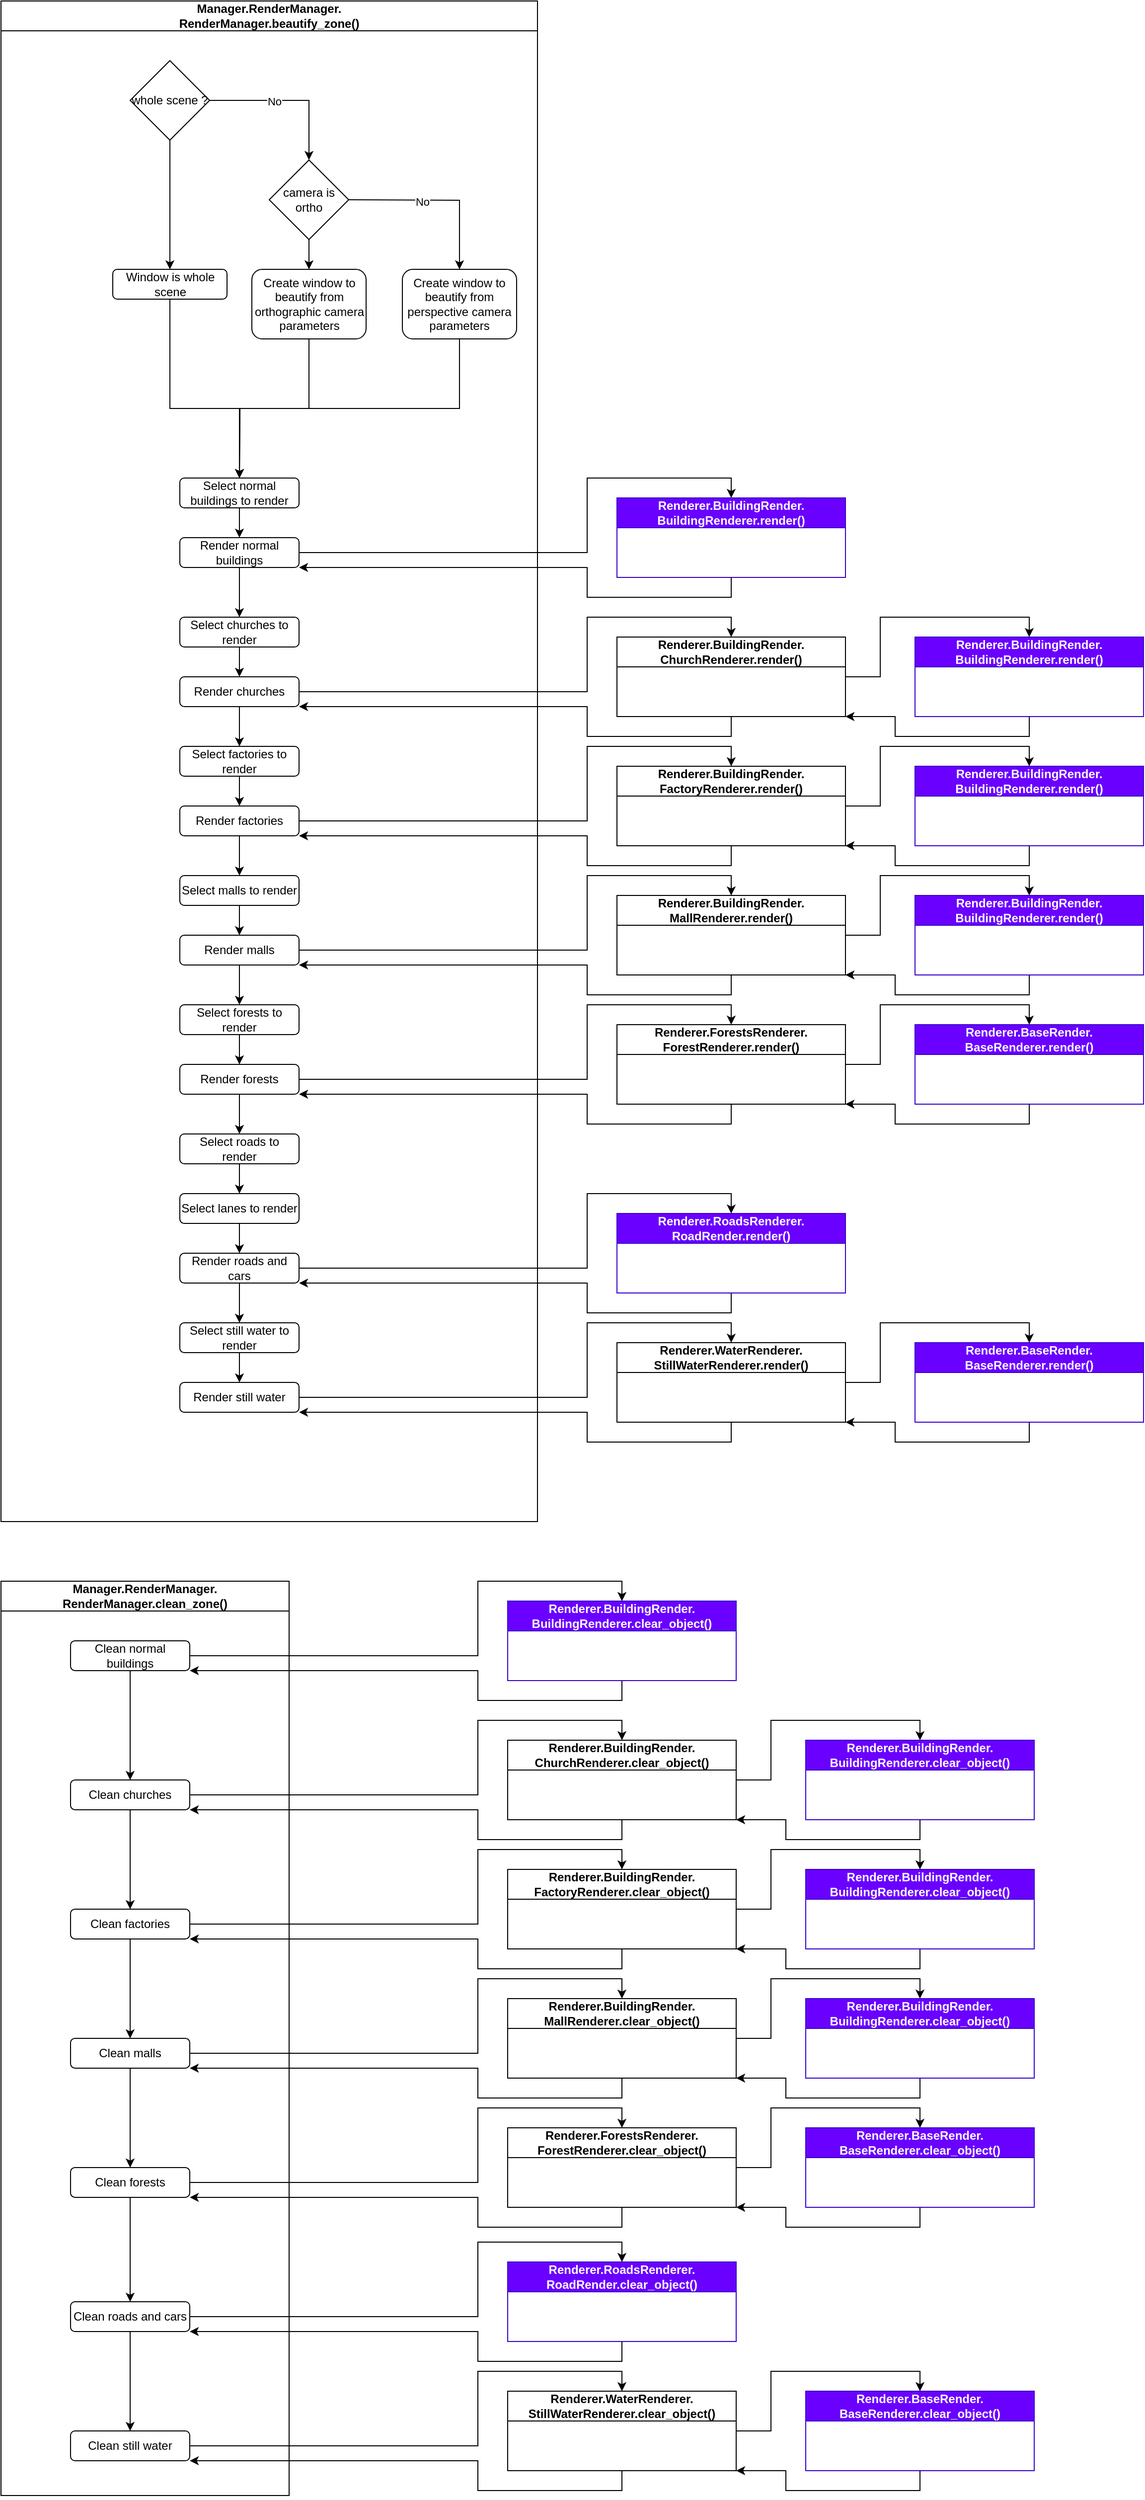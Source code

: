 <mxfile version="22.1.21" type="device">
  <diagram id="C5RBs43oDa-KdzZeNtuy" name="Page-1">
    <mxGraphModel dx="7170" dy="4410" grid="1" gridSize="10" guides="1" tooltips="1" connect="1" arrows="1" fold="1" page="1" pageScale="1" pageWidth="827" pageHeight="1169" math="0" shadow="0">
      <root>
        <mxCell id="WIyWlLk6GJQsqaUBKTNV-0" />
        <mxCell id="WIyWlLk6GJQsqaUBKTNV-1" parent="WIyWlLk6GJQsqaUBKTNV-0" />
        <mxCell id="nWd9DYiu0VlQMOzA8pWd-0" value="Manager.RenderManager.&lt;br&gt;RenderManager.beautify_zone()" style="swimlane;whiteSpace=wrap;html=1;startSize=30;" parent="WIyWlLk6GJQsqaUBKTNV-1" vertex="1">
          <mxGeometry x="10" y="70" width="540" height="1530" as="geometry">
            <mxRectangle x="80" y="890" width="250" height="30" as="alternateBounds" />
          </mxGeometry>
        </mxCell>
        <mxCell id="nWd9DYiu0VlQMOzA8pWd-16" style="edgeStyle=orthogonalEdgeStyle;rounded=0;orthogonalLoop=1;jettySize=auto;html=1;exitX=1;exitY=0.5;exitDx=0;exitDy=0;entryX=0.5;entryY=0;entryDx=0;entryDy=0;" parent="nWd9DYiu0VlQMOzA8pWd-0" source="nWd9DYiu0VlQMOzA8pWd-13" target="nWd9DYiu0VlQMOzA8pWd-15" edge="1">
          <mxGeometry relative="1" as="geometry" />
        </mxCell>
        <mxCell id="nWd9DYiu0VlQMOzA8pWd-17" value="No" style="edgeLabel;html=1;align=center;verticalAlign=middle;resizable=0;points=[];" parent="nWd9DYiu0VlQMOzA8pWd-16" vertex="1" connectable="0">
          <mxGeometry x="-0.19" y="-1" relative="1" as="geometry">
            <mxPoint as="offset" />
          </mxGeometry>
        </mxCell>
        <mxCell id="nWd9DYiu0VlQMOzA8pWd-32" style="edgeStyle=orthogonalEdgeStyle;rounded=0;orthogonalLoop=1;jettySize=auto;html=1;exitX=0.5;exitY=1;exitDx=0;exitDy=0;entryX=0.5;entryY=0;entryDx=0;entryDy=0;" parent="nWd9DYiu0VlQMOzA8pWd-0" source="nWd9DYiu0VlQMOzA8pWd-13" target="nWd9DYiu0VlQMOzA8pWd-31" edge="1">
          <mxGeometry relative="1" as="geometry" />
        </mxCell>
        <mxCell id="nWd9DYiu0VlQMOzA8pWd-13" value="whole scene ?" style="rhombus;whiteSpace=wrap;html=1;" parent="nWd9DYiu0VlQMOzA8pWd-0" vertex="1">
          <mxGeometry x="130" y="60" width="80" height="80" as="geometry" />
        </mxCell>
        <mxCell id="nWd9DYiu0VlQMOzA8pWd-30" style="edgeStyle=orthogonalEdgeStyle;rounded=0;orthogonalLoop=1;jettySize=auto;html=1;exitX=0.5;exitY=1;exitDx=0;exitDy=0;entryX=0.5;entryY=0;entryDx=0;entryDy=0;" parent="nWd9DYiu0VlQMOzA8pWd-0" source="nWd9DYiu0VlQMOzA8pWd-15" target="nWd9DYiu0VlQMOzA8pWd-29" edge="1">
          <mxGeometry relative="1" as="geometry" />
        </mxCell>
        <mxCell id="nWd9DYiu0VlQMOzA8pWd-15" value="camera is ortho" style="rhombus;whiteSpace=wrap;html=1;" parent="nWd9DYiu0VlQMOzA8pWd-0" vertex="1">
          <mxGeometry x="270" y="160" width="80" height="80" as="geometry" />
        </mxCell>
        <mxCell id="nWd9DYiu0VlQMOzA8pWd-18" style="edgeStyle=orthogonalEdgeStyle;rounded=0;orthogonalLoop=1;jettySize=auto;html=1;exitX=1;exitY=0.5;exitDx=0;exitDy=0;entryX=0.5;entryY=0;entryDx=0;entryDy=0;" parent="nWd9DYiu0VlQMOzA8pWd-0" target="nWd9DYiu0VlQMOzA8pWd-20" edge="1">
          <mxGeometry relative="1" as="geometry">
            <mxPoint x="350" y="200" as="sourcePoint" />
            <mxPoint x="450" y="260" as="targetPoint" />
          </mxGeometry>
        </mxCell>
        <mxCell id="nWd9DYiu0VlQMOzA8pWd-19" value="No" style="edgeLabel;html=1;align=center;verticalAlign=middle;resizable=0;points=[];" parent="nWd9DYiu0VlQMOzA8pWd-18" vertex="1" connectable="0">
          <mxGeometry x="-0.19" y="-1" relative="1" as="geometry">
            <mxPoint as="offset" />
          </mxGeometry>
        </mxCell>
        <mxCell id="nWd9DYiu0VlQMOzA8pWd-43" style="edgeStyle=orthogonalEdgeStyle;rounded=0;orthogonalLoop=1;jettySize=auto;html=1;exitX=0.5;exitY=1;exitDx=0;exitDy=0;" parent="nWd9DYiu0VlQMOzA8pWd-0" source="nWd9DYiu0VlQMOzA8pWd-20" edge="1">
          <mxGeometry relative="1" as="geometry">
            <mxPoint x="240" y="480" as="targetPoint" />
          </mxGeometry>
        </mxCell>
        <mxCell id="nWd9DYiu0VlQMOzA8pWd-20" value="&lt;div&gt;Create window to beautify from perspective camera parameters&lt;/div&gt;" style="whiteSpace=wrap;html=1;rounded=1;glass=0;strokeWidth=1;shadow=0;" parent="nWd9DYiu0VlQMOzA8pWd-0" vertex="1">
          <mxGeometry x="404" y="270" width="115" height="70" as="geometry" />
        </mxCell>
        <mxCell id="nWd9DYiu0VlQMOzA8pWd-42" style="edgeStyle=orthogonalEdgeStyle;rounded=0;orthogonalLoop=1;jettySize=auto;html=1;exitX=0.5;exitY=1;exitDx=0;exitDy=0;" parent="nWd9DYiu0VlQMOzA8pWd-0" source="nWd9DYiu0VlQMOzA8pWd-29" edge="1">
          <mxGeometry relative="1" as="geometry">
            <mxPoint x="240" y="480" as="targetPoint" />
          </mxGeometry>
        </mxCell>
        <mxCell id="nWd9DYiu0VlQMOzA8pWd-29" value="&lt;div&gt;Create window to beautify from orthographic camera parameters&lt;/div&gt;" style="whiteSpace=wrap;html=1;rounded=1;glass=0;strokeWidth=1;shadow=0;" parent="nWd9DYiu0VlQMOzA8pWd-0" vertex="1">
          <mxGeometry x="252.5" y="270" width="115" height="70" as="geometry" />
        </mxCell>
        <mxCell id="nWd9DYiu0VlQMOzA8pWd-31" value="&lt;div&gt;Window is whole scene&lt;/div&gt;" style="whiteSpace=wrap;html=1;rounded=1;glass=0;strokeWidth=1;shadow=0;" parent="nWd9DYiu0VlQMOzA8pWd-0" vertex="1">
          <mxGeometry x="112.5" y="270" width="115" height="30" as="geometry" />
        </mxCell>
        <mxCell id="nWd9DYiu0VlQMOzA8pWd-45" style="edgeStyle=orthogonalEdgeStyle;rounded=0;orthogonalLoop=1;jettySize=auto;html=1;exitX=0.5;exitY=1;exitDx=0;exitDy=0;entryX=0.5;entryY=0;entryDx=0;entryDy=0;" parent="nWd9DYiu0VlQMOzA8pWd-0" source="nWd9DYiu0VlQMOzA8pWd-38" target="nWd9DYiu0VlQMOzA8pWd-44" edge="1">
          <mxGeometry relative="1" as="geometry" />
        </mxCell>
        <mxCell id="nWd9DYiu0VlQMOzA8pWd-38" value="Select normal buildings to render" style="rounded=1;whiteSpace=wrap;html=1;fontSize=12;glass=0;strokeWidth=1;shadow=0;" parent="nWd9DYiu0VlQMOzA8pWd-0" vertex="1">
          <mxGeometry x="180" y="480" width="120" height="30" as="geometry" />
        </mxCell>
        <mxCell id="nWd9DYiu0VlQMOzA8pWd-39" style="edgeStyle=orthogonalEdgeStyle;rounded=0;orthogonalLoop=1;jettySize=auto;html=1;exitX=0.5;exitY=1;exitDx=0;exitDy=0;" parent="nWd9DYiu0VlQMOzA8pWd-0" source="nWd9DYiu0VlQMOzA8pWd-31" target="nWd9DYiu0VlQMOzA8pWd-38" edge="1">
          <mxGeometry relative="1" as="geometry">
            <Array as="points">
              <mxPoint x="170" y="410" />
              <mxPoint x="240" y="410" />
            </Array>
          </mxGeometry>
        </mxCell>
        <mxCell id="nWd9DYiu0VlQMOzA8pWd-54" style="edgeStyle=orthogonalEdgeStyle;rounded=0;orthogonalLoop=1;jettySize=auto;html=1;exitX=0.5;exitY=1;exitDx=0;exitDy=0;entryX=0.5;entryY=0;entryDx=0;entryDy=0;" parent="nWd9DYiu0VlQMOzA8pWd-0" source="nWd9DYiu0VlQMOzA8pWd-44" target="nWd9DYiu0VlQMOzA8pWd-49" edge="1">
          <mxGeometry relative="1" as="geometry" />
        </mxCell>
        <mxCell id="nWd9DYiu0VlQMOzA8pWd-44" value="Render normal buildings" style="rounded=1;whiteSpace=wrap;html=1;fontSize=12;glass=0;strokeWidth=1;shadow=0;" parent="nWd9DYiu0VlQMOzA8pWd-0" vertex="1">
          <mxGeometry x="180" y="540" width="120" height="30" as="geometry" />
        </mxCell>
        <mxCell id="nWd9DYiu0VlQMOzA8pWd-49" value="Select churches to render" style="rounded=1;whiteSpace=wrap;html=1;fontSize=12;glass=0;strokeWidth=1;shadow=0;" parent="nWd9DYiu0VlQMOzA8pWd-0" vertex="1">
          <mxGeometry x="180" y="620" width="120" height="30" as="geometry" />
        </mxCell>
        <mxCell id="XBrvubIOwSxENSqEJ7tH-21" style="edgeStyle=orthogonalEdgeStyle;rounded=0;orthogonalLoop=1;jettySize=auto;html=1;exitX=0.5;exitY=1;exitDx=0;exitDy=0;entryX=0.5;entryY=0;entryDx=0;entryDy=0;" parent="nWd9DYiu0VlQMOzA8pWd-0" source="nWd9DYiu0VlQMOzA8pWd-50" target="XBrvubIOwSxENSqEJ7tH-3" edge="1">
          <mxGeometry relative="1" as="geometry" />
        </mxCell>
        <mxCell id="nWd9DYiu0VlQMOzA8pWd-50" value="Render churches" style="rounded=1;whiteSpace=wrap;html=1;fontSize=12;glass=0;strokeWidth=1;shadow=0;" parent="nWd9DYiu0VlQMOzA8pWd-0" vertex="1">
          <mxGeometry x="180" y="680" width="120" height="30" as="geometry" />
        </mxCell>
        <mxCell id="nWd9DYiu0VlQMOzA8pWd-48" style="edgeStyle=orthogonalEdgeStyle;rounded=0;orthogonalLoop=1;jettySize=auto;html=1;exitX=0.5;exitY=1;exitDx=0;exitDy=0;entryX=0.5;entryY=0;entryDx=0;entryDy=0;" parent="nWd9DYiu0VlQMOzA8pWd-0" source="nWd9DYiu0VlQMOzA8pWd-49" target="nWd9DYiu0VlQMOzA8pWd-50" edge="1">
          <mxGeometry relative="1" as="geometry" />
        </mxCell>
        <mxCell id="nWd9DYiu0VlQMOzA8pWd-51" style="edgeStyle=orthogonalEdgeStyle;rounded=0;orthogonalLoop=1;jettySize=auto;html=1;exitX=0.5;exitY=1;exitDx=0;exitDy=0;entryX=1;entryY=1;entryDx=0;entryDy=0;" parent="nWd9DYiu0VlQMOzA8pWd-0" source="nWd9DYiu0VlQMOzA8pWd-52" target="nWd9DYiu0VlQMOzA8pWd-50" edge="1">
          <mxGeometry relative="1" as="geometry">
            <Array as="points">
              <mxPoint x="735" y="740" />
              <mxPoint x="590" y="740" />
              <mxPoint x="590" y="710" />
            </Array>
          </mxGeometry>
        </mxCell>
        <mxCell id="nWd9DYiu0VlQMOzA8pWd-52" value="Renderer.BuildingRender.&lt;br&gt;ChurchRenderer.render()" style="swimlane;whiteSpace=wrap;html=1;startSize=30;" parent="nWd9DYiu0VlQMOzA8pWd-0" vertex="1">
          <mxGeometry x="620" y="640" width="230" height="80" as="geometry" />
        </mxCell>
        <mxCell id="nWd9DYiu0VlQMOzA8pWd-53" style="edgeStyle=orthogonalEdgeStyle;rounded=0;orthogonalLoop=1;jettySize=auto;html=1;exitX=1;exitY=0.5;exitDx=0;exitDy=0;entryX=0.5;entryY=0;entryDx=0;entryDy=0;" parent="nWd9DYiu0VlQMOzA8pWd-0" source="nWd9DYiu0VlQMOzA8pWd-50" target="nWd9DYiu0VlQMOzA8pWd-52" edge="1">
          <mxGeometry relative="1" as="geometry">
            <Array as="points">
              <mxPoint x="590" y="695" />
              <mxPoint x="590" y="620" />
              <mxPoint x="735" y="620" />
            </Array>
          </mxGeometry>
        </mxCell>
        <mxCell id="XBrvubIOwSxENSqEJ7tH-3" value="Select factories to render" style="rounded=1;whiteSpace=wrap;html=1;fontSize=12;glass=0;strokeWidth=1;shadow=0;" parent="nWd9DYiu0VlQMOzA8pWd-0" vertex="1">
          <mxGeometry x="180" y="750" width="120" height="30" as="geometry" />
        </mxCell>
        <mxCell id="XBrvubIOwSxENSqEJ7tH-22" style="edgeStyle=orthogonalEdgeStyle;rounded=0;orthogonalLoop=1;jettySize=auto;html=1;exitX=0.5;exitY=1;exitDx=0;exitDy=0;entryX=0.5;entryY=0;entryDx=0;entryDy=0;" parent="nWd9DYiu0VlQMOzA8pWd-0" source="XBrvubIOwSxENSqEJ7tH-4" target="XBrvubIOwSxENSqEJ7tH-12" edge="1">
          <mxGeometry relative="1" as="geometry" />
        </mxCell>
        <mxCell id="XBrvubIOwSxENSqEJ7tH-4" value="Render factories" style="rounded=1;whiteSpace=wrap;html=1;fontSize=12;glass=0;strokeWidth=1;shadow=0;" parent="nWd9DYiu0VlQMOzA8pWd-0" vertex="1">
          <mxGeometry x="180" y="810" width="120" height="30" as="geometry" />
        </mxCell>
        <mxCell id="XBrvubIOwSxENSqEJ7tH-5" style="edgeStyle=orthogonalEdgeStyle;rounded=0;orthogonalLoop=1;jettySize=auto;html=1;exitX=0.5;exitY=1;exitDx=0;exitDy=0;entryX=0.5;entryY=0;entryDx=0;entryDy=0;" parent="nWd9DYiu0VlQMOzA8pWd-0" source="XBrvubIOwSxENSqEJ7tH-3" target="XBrvubIOwSxENSqEJ7tH-4" edge="1">
          <mxGeometry relative="1" as="geometry" />
        </mxCell>
        <mxCell id="XBrvubIOwSxENSqEJ7tH-6" style="edgeStyle=orthogonalEdgeStyle;rounded=0;orthogonalLoop=1;jettySize=auto;html=1;exitX=0.5;exitY=1;exitDx=0;exitDy=0;entryX=1;entryY=1;entryDx=0;entryDy=0;" parent="nWd9DYiu0VlQMOzA8pWd-0" source="XBrvubIOwSxENSqEJ7tH-7" target="XBrvubIOwSxENSqEJ7tH-4" edge="1">
          <mxGeometry relative="1" as="geometry">
            <Array as="points">
              <mxPoint x="735" y="870" />
              <mxPoint x="590" y="870" />
              <mxPoint x="590" y="840" />
            </Array>
          </mxGeometry>
        </mxCell>
        <mxCell id="XBrvubIOwSxENSqEJ7tH-7" value="Renderer.BuildingRender.&lt;br&gt;FactoryRenderer.render()" style="swimlane;whiteSpace=wrap;html=1;startSize=30;" parent="nWd9DYiu0VlQMOzA8pWd-0" vertex="1">
          <mxGeometry x="620" y="770" width="230" height="80" as="geometry" />
        </mxCell>
        <mxCell id="XBrvubIOwSxENSqEJ7tH-8" style="edgeStyle=orthogonalEdgeStyle;rounded=0;orthogonalLoop=1;jettySize=auto;html=1;exitX=1;exitY=0.5;exitDx=0;exitDy=0;entryX=0.5;entryY=0;entryDx=0;entryDy=0;" parent="nWd9DYiu0VlQMOzA8pWd-0" source="XBrvubIOwSxENSqEJ7tH-4" target="XBrvubIOwSxENSqEJ7tH-7" edge="1">
          <mxGeometry relative="1" as="geometry">
            <Array as="points">
              <mxPoint x="590" y="825" />
              <mxPoint x="590" y="750" />
              <mxPoint x="735" y="750" />
            </Array>
          </mxGeometry>
        </mxCell>
        <mxCell id="XBrvubIOwSxENSqEJ7tH-9" style="edgeStyle=orthogonalEdgeStyle;rounded=0;orthogonalLoop=1;jettySize=auto;html=1;exitX=0.5;exitY=1;exitDx=0;exitDy=0;entryX=1;entryY=1;entryDx=0;entryDy=0;" parent="nWd9DYiu0VlQMOzA8pWd-0" source="XBrvubIOwSxENSqEJ7tH-10" target="XBrvubIOwSxENSqEJ7tH-7" edge="1">
          <mxGeometry relative="1" as="geometry">
            <Array as="points">
              <mxPoint x="1035" y="870" />
              <mxPoint x="900" y="870" />
              <mxPoint x="900" y="850" />
            </Array>
          </mxGeometry>
        </mxCell>
        <mxCell id="XBrvubIOwSxENSqEJ7tH-10" value="Renderer.BuildingRender.&lt;br&gt;BuildingRenderer.render()" style="swimlane;whiteSpace=wrap;html=1;startSize=30;fillColor=#6a00ff;fontColor=#ffffff;strokeColor=#3700CC;" parent="nWd9DYiu0VlQMOzA8pWd-0" vertex="1">
          <mxGeometry x="920" y="770" width="230" height="80" as="geometry" />
        </mxCell>
        <mxCell id="XBrvubIOwSxENSqEJ7tH-11" style="edgeStyle=orthogonalEdgeStyle;rounded=0;orthogonalLoop=1;jettySize=auto;html=1;exitX=1;exitY=0.5;exitDx=0;exitDy=0;entryX=0.5;entryY=0;entryDx=0;entryDy=0;" parent="nWd9DYiu0VlQMOzA8pWd-0" source="XBrvubIOwSxENSqEJ7tH-7" target="XBrvubIOwSxENSqEJ7tH-10" edge="1">
          <mxGeometry relative="1" as="geometry" />
        </mxCell>
        <mxCell id="XBrvubIOwSxENSqEJ7tH-12" value="Select malls to render" style="rounded=1;whiteSpace=wrap;html=1;fontSize=12;glass=0;strokeWidth=1;shadow=0;" parent="nWd9DYiu0VlQMOzA8pWd-0" vertex="1">
          <mxGeometry x="180" y="880" width="120" height="30" as="geometry" />
        </mxCell>
        <mxCell id="XBrvubIOwSxENSqEJ7tH-33" style="edgeStyle=orthogonalEdgeStyle;rounded=0;orthogonalLoop=1;jettySize=auto;html=1;exitX=0.5;exitY=1;exitDx=0;exitDy=0;entryX=0.5;entryY=0;entryDx=0;entryDy=0;" parent="nWd9DYiu0VlQMOzA8pWd-0" source="XBrvubIOwSxENSqEJ7tH-13" target="XBrvubIOwSxENSqEJ7tH-23" edge="1">
          <mxGeometry relative="1" as="geometry" />
        </mxCell>
        <mxCell id="XBrvubIOwSxENSqEJ7tH-13" value="Render malls" style="rounded=1;whiteSpace=wrap;html=1;fontSize=12;glass=0;strokeWidth=1;shadow=0;" parent="nWd9DYiu0VlQMOzA8pWd-0" vertex="1">
          <mxGeometry x="180" y="940" width="120" height="30" as="geometry" />
        </mxCell>
        <mxCell id="XBrvubIOwSxENSqEJ7tH-14" style="edgeStyle=orthogonalEdgeStyle;rounded=0;orthogonalLoop=1;jettySize=auto;html=1;exitX=0.5;exitY=1;exitDx=0;exitDy=0;entryX=0.5;entryY=0;entryDx=0;entryDy=0;" parent="nWd9DYiu0VlQMOzA8pWd-0" source="XBrvubIOwSxENSqEJ7tH-12" target="XBrvubIOwSxENSqEJ7tH-13" edge="1">
          <mxGeometry relative="1" as="geometry" />
        </mxCell>
        <mxCell id="XBrvubIOwSxENSqEJ7tH-15" style="edgeStyle=orthogonalEdgeStyle;rounded=0;orthogonalLoop=1;jettySize=auto;html=1;exitX=0.5;exitY=1;exitDx=0;exitDy=0;entryX=1;entryY=1;entryDx=0;entryDy=0;" parent="nWd9DYiu0VlQMOzA8pWd-0" source="XBrvubIOwSxENSqEJ7tH-16" target="XBrvubIOwSxENSqEJ7tH-13" edge="1">
          <mxGeometry relative="1" as="geometry">
            <Array as="points">
              <mxPoint x="735" y="1000" />
              <mxPoint x="590" y="1000" />
              <mxPoint x="590" y="970" />
            </Array>
          </mxGeometry>
        </mxCell>
        <mxCell id="XBrvubIOwSxENSqEJ7tH-16" value="Renderer.BuildingRender.&lt;br&gt;MallRenderer.render()" style="swimlane;whiteSpace=wrap;html=1;startSize=30;" parent="nWd9DYiu0VlQMOzA8pWd-0" vertex="1">
          <mxGeometry x="620" y="900" width="230" height="80" as="geometry" />
        </mxCell>
        <mxCell id="XBrvubIOwSxENSqEJ7tH-17" style="edgeStyle=orthogonalEdgeStyle;rounded=0;orthogonalLoop=1;jettySize=auto;html=1;exitX=1;exitY=0.5;exitDx=0;exitDy=0;entryX=0.5;entryY=0;entryDx=0;entryDy=0;" parent="nWd9DYiu0VlQMOzA8pWd-0" source="XBrvubIOwSxENSqEJ7tH-13" target="XBrvubIOwSxENSqEJ7tH-16" edge="1">
          <mxGeometry relative="1" as="geometry">
            <Array as="points">
              <mxPoint x="590" y="955" />
              <mxPoint x="590" y="880" />
              <mxPoint x="735" y="880" />
            </Array>
          </mxGeometry>
        </mxCell>
        <mxCell id="XBrvubIOwSxENSqEJ7tH-18" style="edgeStyle=orthogonalEdgeStyle;rounded=0;orthogonalLoop=1;jettySize=auto;html=1;exitX=0.5;exitY=1;exitDx=0;exitDy=0;entryX=1;entryY=1;entryDx=0;entryDy=0;" parent="nWd9DYiu0VlQMOzA8pWd-0" source="XBrvubIOwSxENSqEJ7tH-19" target="XBrvubIOwSxENSqEJ7tH-16" edge="1">
          <mxGeometry relative="1" as="geometry">
            <Array as="points">
              <mxPoint x="1035" y="1000" />
              <mxPoint x="900" y="1000" />
              <mxPoint x="900" y="980" />
            </Array>
          </mxGeometry>
        </mxCell>
        <mxCell id="XBrvubIOwSxENSqEJ7tH-19" value="Renderer.BuildingRender.&lt;br&gt;BuildingRenderer.render()" style="swimlane;whiteSpace=wrap;html=1;startSize=30;fillColor=#6a00ff;fontColor=#ffffff;strokeColor=#3700CC;" parent="nWd9DYiu0VlQMOzA8pWd-0" vertex="1">
          <mxGeometry x="920" y="900" width="230" height="80" as="geometry" />
        </mxCell>
        <mxCell id="XBrvubIOwSxENSqEJ7tH-20" style="edgeStyle=orthogonalEdgeStyle;rounded=0;orthogonalLoop=1;jettySize=auto;html=1;exitX=1;exitY=0.5;exitDx=0;exitDy=0;entryX=0.5;entryY=0;entryDx=0;entryDy=0;" parent="nWd9DYiu0VlQMOzA8pWd-0" source="XBrvubIOwSxENSqEJ7tH-16" target="XBrvubIOwSxENSqEJ7tH-19" edge="1">
          <mxGeometry relative="1" as="geometry" />
        </mxCell>
        <mxCell id="XBrvubIOwSxENSqEJ7tH-23" value="Select forests to render" style="rounded=1;whiteSpace=wrap;html=1;fontSize=12;glass=0;strokeWidth=1;shadow=0;" parent="nWd9DYiu0VlQMOzA8pWd-0" vertex="1">
          <mxGeometry x="180" y="1010" width="120" height="30" as="geometry" />
        </mxCell>
        <mxCell id="XBrvubIOwSxENSqEJ7tH-44" style="edgeStyle=orthogonalEdgeStyle;rounded=0;orthogonalLoop=1;jettySize=auto;html=1;exitX=0.5;exitY=1;exitDx=0;exitDy=0;entryX=0.5;entryY=0;entryDx=0;entryDy=0;" parent="nWd9DYiu0VlQMOzA8pWd-0" source="XBrvubIOwSxENSqEJ7tH-24" target="XBrvubIOwSxENSqEJ7tH-43" edge="1">
          <mxGeometry relative="1" as="geometry" />
        </mxCell>
        <mxCell id="XBrvubIOwSxENSqEJ7tH-24" value="Render forests" style="rounded=1;whiteSpace=wrap;html=1;fontSize=12;glass=0;strokeWidth=1;shadow=0;" parent="nWd9DYiu0VlQMOzA8pWd-0" vertex="1">
          <mxGeometry x="180" y="1070" width="120" height="30" as="geometry" />
        </mxCell>
        <mxCell id="XBrvubIOwSxENSqEJ7tH-25" style="edgeStyle=orthogonalEdgeStyle;rounded=0;orthogonalLoop=1;jettySize=auto;html=1;exitX=0.5;exitY=1;exitDx=0;exitDy=0;entryX=0.5;entryY=0;entryDx=0;entryDy=0;" parent="nWd9DYiu0VlQMOzA8pWd-0" source="XBrvubIOwSxENSqEJ7tH-23" target="XBrvubIOwSxENSqEJ7tH-24" edge="1">
          <mxGeometry relative="1" as="geometry" />
        </mxCell>
        <mxCell id="XBrvubIOwSxENSqEJ7tH-26" style="edgeStyle=orthogonalEdgeStyle;rounded=0;orthogonalLoop=1;jettySize=auto;html=1;exitX=0.5;exitY=1;exitDx=0;exitDy=0;entryX=1;entryY=1;entryDx=0;entryDy=0;" parent="nWd9DYiu0VlQMOzA8pWd-0" source="XBrvubIOwSxENSqEJ7tH-27" target="XBrvubIOwSxENSqEJ7tH-24" edge="1">
          <mxGeometry relative="1" as="geometry">
            <Array as="points">
              <mxPoint x="735" y="1130" />
              <mxPoint x="590" y="1130" />
              <mxPoint x="590" y="1100" />
            </Array>
          </mxGeometry>
        </mxCell>
        <mxCell id="XBrvubIOwSxENSqEJ7tH-27" value="Renderer.ForestsRenderer.&lt;br&gt;ForestRenderer.render()" style="swimlane;whiteSpace=wrap;html=1;startSize=30;" parent="nWd9DYiu0VlQMOzA8pWd-0" vertex="1">
          <mxGeometry x="620" y="1030" width="230" height="80" as="geometry" />
        </mxCell>
        <mxCell id="XBrvubIOwSxENSqEJ7tH-28" style="edgeStyle=orthogonalEdgeStyle;rounded=0;orthogonalLoop=1;jettySize=auto;html=1;exitX=1;exitY=0.5;exitDx=0;exitDy=0;entryX=0.5;entryY=0;entryDx=0;entryDy=0;" parent="nWd9DYiu0VlQMOzA8pWd-0" source="XBrvubIOwSxENSqEJ7tH-24" target="XBrvubIOwSxENSqEJ7tH-27" edge="1">
          <mxGeometry relative="1" as="geometry">
            <Array as="points">
              <mxPoint x="590" y="1085" />
              <mxPoint x="590" y="1010" />
              <mxPoint x="735" y="1010" />
            </Array>
          </mxGeometry>
        </mxCell>
        <mxCell id="XBrvubIOwSxENSqEJ7tH-29" style="edgeStyle=orthogonalEdgeStyle;rounded=0;orthogonalLoop=1;jettySize=auto;html=1;exitX=0.5;exitY=1;exitDx=0;exitDy=0;entryX=1;entryY=1;entryDx=0;entryDy=0;" parent="nWd9DYiu0VlQMOzA8pWd-0" source="XBrvubIOwSxENSqEJ7tH-30" target="XBrvubIOwSxENSqEJ7tH-27" edge="1">
          <mxGeometry relative="1" as="geometry">
            <Array as="points">
              <mxPoint x="1035" y="1130" />
              <mxPoint x="900" y="1130" />
              <mxPoint x="900" y="1110" />
            </Array>
          </mxGeometry>
        </mxCell>
        <mxCell id="XBrvubIOwSxENSqEJ7tH-30" value="Renderer.BaseRender.&lt;br&gt;BaseRenderer.render()" style="swimlane;whiteSpace=wrap;html=1;startSize=30;fillColor=#6a00ff;fontColor=#ffffff;strokeColor=#3700CC;" parent="nWd9DYiu0VlQMOzA8pWd-0" vertex="1">
          <mxGeometry x="920" y="1030" width="230" height="80" as="geometry" />
        </mxCell>
        <mxCell id="XBrvubIOwSxENSqEJ7tH-31" style="edgeStyle=orthogonalEdgeStyle;rounded=0;orthogonalLoop=1;jettySize=auto;html=1;exitX=1;exitY=0.5;exitDx=0;exitDy=0;entryX=0.5;entryY=0;entryDx=0;entryDy=0;" parent="nWd9DYiu0VlQMOzA8pWd-0" source="XBrvubIOwSxENSqEJ7tH-27" target="XBrvubIOwSxENSqEJ7tH-30" edge="1">
          <mxGeometry relative="1" as="geometry" />
        </mxCell>
        <mxCell id="XBrvubIOwSxENSqEJ7tH-34" value="Select lanes to render" style="rounded=1;whiteSpace=wrap;html=1;fontSize=12;glass=0;strokeWidth=1;shadow=0;" parent="nWd9DYiu0VlQMOzA8pWd-0" vertex="1">
          <mxGeometry x="180" y="1200.04" width="120" height="30" as="geometry" />
        </mxCell>
        <mxCell id="XBrvubIOwSxENSqEJ7tH-56" style="edgeStyle=orthogonalEdgeStyle;rounded=0;orthogonalLoop=1;jettySize=auto;html=1;exitX=0.5;exitY=1;exitDx=0;exitDy=0;" parent="nWd9DYiu0VlQMOzA8pWd-0" source="XBrvubIOwSxENSqEJ7tH-35" edge="1">
          <mxGeometry relative="1" as="geometry">
            <mxPoint x="240" y="1330" as="targetPoint" />
          </mxGeometry>
        </mxCell>
        <mxCell id="XBrvubIOwSxENSqEJ7tH-35" value="Render roads and cars" style="rounded=1;whiteSpace=wrap;html=1;fontSize=12;glass=0;strokeWidth=1;shadow=0;" parent="nWd9DYiu0VlQMOzA8pWd-0" vertex="1">
          <mxGeometry x="180" y="1260.04" width="120" height="30" as="geometry" />
        </mxCell>
        <mxCell id="XBrvubIOwSxENSqEJ7tH-36" style="edgeStyle=orthogonalEdgeStyle;rounded=0;orthogonalLoop=1;jettySize=auto;html=1;exitX=0.5;exitY=1;exitDx=0;exitDy=0;entryX=0.5;entryY=0;entryDx=0;entryDy=0;" parent="nWd9DYiu0VlQMOzA8pWd-0" source="XBrvubIOwSxENSqEJ7tH-34" target="XBrvubIOwSxENSqEJ7tH-35" edge="1">
          <mxGeometry relative="1" as="geometry" />
        </mxCell>
        <mxCell id="XBrvubIOwSxENSqEJ7tH-37" style="edgeStyle=orthogonalEdgeStyle;rounded=0;orthogonalLoop=1;jettySize=auto;html=1;exitX=0.5;exitY=1;exitDx=0;exitDy=0;entryX=1;entryY=1;entryDx=0;entryDy=0;" parent="nWd9DYiu0VlQMOzA8pWd-0" source="XBrvubIOwSxENSqEJ7tH-38" target="XBrvubIOwSxENSqEJ7tH-35" edge="1">
          <mxGeometry relative="1" as="geometry">
            <Array as="points">
              <mxPoint x="735" y="1320.04" />
              <mxPoint x="590" y="1320.04" />
              <mxPoint x="590" y="1290.04" />
            </Array>
          </mxGeometry>
        </mxCell>
        <mxCell id="XBrvubIOwSxENSqEJ7tH-38" value="Renderer.RoadsRenderer.&lt;br&gt;RoadRender.render()" style="swimlane;whiteSpace=wrap;html=1;startSize=30;fillColor=#6a00ff;fontColor=#ffffff;strokeColor=#3700CC;" parent="nWd9DYiu0VlQMOzA8pWd-0" vertex="1">
          <mxGeometry x="620" y="1220.04" width="230" height="80" as="geometry" />
        </mxCell>
        <mxCell id="XBrvubIOwSxENSqEJ7tH-39" style="edgeStyle=orthogonalEdgeStyle;rounded=0;orthogonalLoop=1;jettySize=auto;html=1;exitX=1;exitY=0.5;exitDx=0;exitDy=0;entryX=0.5;entryY=0;entryDx=0;entryDy=0;" parent="nWd9DYiu0VlQMOzA8pWd-0" source="XBrvubIOwSxENSqEJ7tH-35" target="XBrvubIOwSxENSqEJ7tH-38" edge="1">
          <mxGeometry relative="1" as="geometry">
            <Array as="points">
              <mxPoint x="590" y="1275.04" />
              <mxPoint x="590" y="1200.04" />
              <mxPoint x="735" y="1200.04" />
            </Array>
          </mxGeometry>
        </mxCell>
        <mxCell id="XBrvubIOwSxENSqEJ7tH-45" style="edgeStyle=orthogonalEdgeStyle;rounded=0;orthogonalLoop=1;jettySize=auto;html=1;exitX=0.5;exitY=1;exitDx=0;exitDy=0;entryX=0.5;entryY=0;entryDx=0;entryDy=0;" parent="nWd9DYiu0VlQMOzA8pWd-0" source="XBrvubIOwSxENSqEJ7tH-43" target="XBrvubIOwSxENSqEJ7tH-34" edge="1">
          <mxGeometry relative="1" as="geometry" />
        </mxCell>
        <mxCell id="XBrvubIOwSxENSqEJ7tH-43" value="Select roads to render" style="rounded=1;whiteSpace=wrap;html=1;fontSize=12;glass=0;strokeWidth=1;shadow=0;" parent="nWd9DYiu0VlQMOzA8pWd-0" vertex="1">
          <mxGeometry x="180" y="1140" width="120" height="30" as="geometry" />
        </mxCell>
        <mxCell id="XBrvubIOwSxENSqEJ7tH-47" value="Select still water to render" style="rounded=1;whiteSpace=wrap;html=1;fontSize=12;glass=0;strokeWidth=1;shadow=0;" parent="nWd9DYiu0VlQMOzA8pWd-0" vertex="1">
          <mxGeometry x="180" y="1330.04" width="120" height="30" as="geometry" />
        </mxCell>
        <mxCell id="XBrvubIOwSxENSqEJ7tH-48" value="Render still water" style="rounded=1;whiteSpace=wrap;html=1;fontSize=12;glass=0;strokeWidth=1;shadow=0;" parent="nWd9DYiu0VlQMOzA8pWd-0" vertex="1">
          <mxGeometry x="180" y="1390.04" width="120" height="30" as="geometry" />
        </mxCell>
        <mxCell id="XBrvubIOwSxENSqEJ7tH-49" style="edgeStyle=orthogonalEdgeStyle;rounded=0;orthogonalLoop=1;jettySize=auto;html=1;exitX=0.5;exitY=1;exitDx=0;exitDy=0;entryX=0.5;entryY=0;entryDx=0;entryDy=0;" parent="nWd9DYiu0VlQMOzA8pWd-0" source="XBrvubIOwSxENSqEJ7tH-47" target="XBrvubIOwSxENSqEJ7tH-48" edge="1">
          <mxGeometry relative="1" as="geometry" />
        </mxCell>
        <mxCell id="XBrvubIOwSxENSqEJ7tH-50" style="edgeStyle=orthogonalEdgeStyle;rounded=0;orthogonalLoop=1;jettySize=auto;html=1;exitX=0.5;exitY=1;exitDx=0;exitDy=0;entryX=1;entryY=1;entryDx=0;entryDy=0;" parent="nWd9DYiu0VlQMOzA8pWd-0" source="XBrvubIOwSxENSqEJ7tH-51" target="XBrvubIOwSxENSqEJ7tH-48" edge="1">
          <mxGeometry relative="1" as="geometry">
            <Array as="points">
              <mxPoint x="735" y="1450.04" />
              <mxPoint x="590" y="1450.04" />
              <mxPoint x="590" y="1420.04" />
            </Array>
          </mxGeometry>
        </mxCell>
        <mxCell id="XBrvubIOwSxENSqEJ7tH-51" value="Renderer.WaterRenderer.&lt;br&gt;StillWaterRenderer.render()" style="swimlane;whiteSpace=wrap;html=1;startSize=30;" parent="nWd9DYiu0VlQMOzA8pWd-0" vertex="1">
          <mxGeometry x="620" y="1350.04" width="230" height="80" as="geometry" />
        </mxCell>
        <mxCell id="XBrvubIOwSxENSqEJ7tH-52" style="edgeStyle=orthogonalEdgeStyle;rounded=0;orthogonalLoop=1;jettySize=auto;html=1;exitX=1;exitY=0.5;exitDx=0;exitDy=0;entryX=0.5;entryY=0;entryDx=0;entryDy=0;" parent="nWd9DYiu0VlQMOzA8pWd-0" source="XBrvubIOwSxENSqEJ7tH-48" target="XBrvubIOwSxENSqEJ7tH-51" edge="1">
          <mxGeometry relative="1" as="geometry">
            <Array as="points">
              <mxPoint x="590" y="1405.04" />
              <mxPoint x="590" y="1330.04" />
              <mxPoint x="735" y="1330.04" />
            </Array>
          </mxGeometry>
        </mxCell>
        <mxCell id="XBrvubIOwSxENSqEJ7tH-53" style="edgeStyle=orthogonalEdgeStyle;rounded=0;orthogonalLoop=1;jettySize=auto;html=1;exitX=0.5;exitY=1;exitDx=0;exitDy=0;entryX=1;entryY=1;entryDx=0;entryDy=0;" parent="nWd9DYiu0VlQMOzA8pWd-0" source="XBrvubIOwSxENSqEJ7tH-54" target="XBrvubIOwSxENSqEJ7tH-51" edge="1">
          <mxGeometry relative="1" as="geometry">
            <Array as="points">
              <mxPoint x="1035" y="1450.04" />
              <mxPoint x="900" y="1450.04" />
              <mxPoint x="900" y="1430.04" />
            </Array>
          </mxGeometry>
        </mxCell>
        <mxCell id="XBrvubIOwSxENSqEJ7tH-54" value="Renderer.BaseRender.&lt;br&gt;BaseRenderer.render()" style="swimlane;whiteSpace=wrap;html=1;startSize=30;fillColor=#6a00ff;fontColor=#ffffff;strokeColor=#3700CC;" parent="nWd9DYiu0VlQMOzA8pWd-0" vertex="1">
          <mxGeometry x="920" y="1350.04" width="230" height="80" as="geometry" />
        </mxCell>
        <mxCell id="XBrvubIOwSxENSqEJ7tH-55" style="edgeStyle=orthogonalEdgeStyle;rounded=0;orthogonalLoop=1;jettySize=auto;html=1;exitX=1;exitY=0.5;exitDx=0;exitDy=0;entryX=0.5;entryY=0;entryDx=0;entryDy=0;" parent="nWd9DYiu0VlQMOzA8pWd-0" source="XBrvubIOwSxENSqEJ7tH-51" target="XBrvubIOwSxENSqEJ7tH-54" edge="1">
          <mxGeometry relative="1" as="geometry" />
        </mxCell>
        <mxCell id="nWd9DYiu0VlQMOzA8pWd-47" style="edgeStyle=orthogonalEdgeStyle;rounded=0;orthogonalLoop=1;jettySize=auto;html=1;exitX=0.5;exitY=1;exitDx=0;exitDy=0;entryX=1;entryY=1;entryDx=0;entryDy=0;" parent="WIyWlLk6GJQsqaUBKTNV-1" source="nWd9DYiu0VlQMOzA8pWd-36" target="nWd9DYiu0VlQMOzA8pWd-44" edge="1">
          <mxGeometry relative="1" as="geometry">
            <Array as="points">
              <mxPoint x="745" y="670" />
              <mxPoint x="600" y="670" />
              <mxPoint x="600" y="640" />
            </Array>
          </mxGeometry>
        </mxCell>
        <mxCell id="nWd9DYiu0VlQMOzA8pWd-36" value="Renderer.BuildingRender.&lt;br&gt;BuildingRenderer.render()" style="swimlane;whiteSpace=wrap;html=1;startSize=30;fillColor=#6a00ff;fontColor=#ffffff;strokeColor=#3700CC;" parent="WIyWlLk6GJQsqaUBKTNV-1" vertex="1">
          <mxGeometry x="630" y="570" width="230" height="80" as="geometry" />
        </mxCell>
        <mxCell id="nWd9DYiu0VlQMOzA8pWd-46" style="edgeStyle=orthogonalEdgeStyle;rounded=0;orthogonalLoop=1;jettySize=auto;html=1;exitX=1;exitY=0.5;exitDx=0;exitDy=0;entryX=0.5;entryY=0;entryDx=0;entryDy=0;" parent="WIyWlLk6GJQsqaUBKTNV-1" source="nWd9DYiu0VlQMOzA8pWd-44" target="nWd9DYiu0VlQMOzA8pWd-36" edge="1">
          <mxGeometry relative="1" as="geometry">
            <Array as="points">
              <mxPoint x="600" y="625" />
              <mxPoint x="600" y="550" />
              <mxPoint x="745" y="550" />
            </Array>
          </mxGeometry>
        </mxCell>
        <mxCell id="XBrvubIOwSxENSqEJ7tH-2" style="edgeStyle=orthogonalEdgeStyle;rounded=0;orthogonalLoop=1;jettySize=auto;html=1;exitX=0.5;exitY=1;exitDx=0;exitDy=0;entryX=1;entryY=1;entryDx=0;entryDy=0;" parent="WIyWlLk6GJQsqaUBKTNV-1" source="XBrvubIOwSxENSqEJ7tH-0" target="nWd9DYiu0VlQMOzA8pWd-52" edge="1">
          <mxGeometry relative="1" as="geometry">
            <Array as="points">
              <mxPoint x="1045" y="810" />
              <mxPoint x="910" y="810" />
              <mxPoint x="910" y="790" />
            </Array>
          </mxGeometry>
        </mxCell>
        <mxCell id="XBrvubIOwSxENSqEJ7tH-0" value="Renderer.BuildingRender.&lt;br&gt;BuildingRenderer.render()" style="swimlane;whiteSpace=wrap;html=1;startSize=30;fillColor=#6a00ff;fontColor=#ffffff;strokeColor=#3700CC;" parent="WIyWlLk6GJQsqaUBKTNV-1" vertex="1">
          <mxGeometry x="930" y="710" width="230" height="80" as="geometry" />
        </mxCell>
        <mxCell id="XBrvubIOwSxENSqEJ7tH-1" style="edgeStyle=orthogonalEdgeStyle;rounded=0;orthogonalLoop=1;jettySize=auto;html=1;exitX=1;exitY=0.5;exitDx=0;exitDy=0;entryX=0.5;entryY=0;entryDx=0;entryDy=0;" parent="WIyWlLk6GJQsqaUBKTNV-1" source="nWd9DYiu0VlQMOzA8pWd-52" target="XBrvubIOwSxENSqEJ7tH-0" edge="1">
          <mxGeometry relative="1" as="geometry" />
        </mxCell>
        <mxCell id="XBrvubIOwSxENSqEJ7tH-57" value="Manager.RenderManager.&lt;br&gt;RenderManager.clean_zone()" style="swimlane;whiteSpace=wrap;html=1;startSize=30;" parent="WIyWlLk6GJQsqaUBKTNV-1" vertex="1">
          <mxGeometry x="10" y="1660" width="290" height="920" as="geometry">
            <mxRectangle x="80" y="890" width="250" height="30" as="alternateBounds" />
          </mxGeometry>
        </mxCell>
        <mxCell id="XBrvubIOwSxENSqEJ7tH-137" style="edgeStyle=orthogonalEdgeStyle;rounded=0;orthogonalLoop=1;jettySize=auto;html=1;exitX=0.5;exitY=1;exitDx=0;exitDy=0;entryX=0.5;entryY=0;entryDx=0;entryDy=0;" parent="XBrvubIOwSxENSqEJ7tH-57" source="XBrvubIOwSxENSqEJ7tH-75" target="XBrvubIOwSxENSqEJ7tH-78" edge="1">
          <mxGeometry relative="1" as="geometry" />
        </mxCell>
        <mxCell id="XBrvubIOwSxENSqEJ7tH-75" value="Clean normal buildings" style="rounded=1;whiteSpace=wrap;html=1;fontSize=12;glass=0;strokeWidth=1;shadow=0;" parent="XBrvubIOwSxENSqEJ7tH-57" vertex="1">
          <mxGeometry x="70" y="59.96" width="120" height="30" as="geometry" />
        </mxCell>
        <mxCell id="XBrvubIOwSxENSqEJ7tH-138" style="edgeStyle=orthogonalEdgeStyle;rounded=0;orthogonalLoop=1;jettySize=auto;html=1;exitX=0.5;exitY=1;exitDx=0;exitDy=0;" parent="XBrvubIOwSxENSqEJ7tH-57" source="XBrvubIOwSxENSqEJ7tH-78" target="XBrvubIOwSxENSqEJ7tH-85" edge="1">
          <mxGeometry relative="1" as="geometry" />
        </mxCell>
        <mxCell id="XBrvubIOwSxENSqEJ7tH-78" value="Clean churches" style="rounded=1;whiteSpace=wrap;html=1;fontSize=12;glass=0;strokeWidth=1;shadow=0;" parent="XBrvubIOwSxENSqEJ7tH-57" vertex="1">
          <mxGeometry x="70" y="199.96" width="120" height="30" as="geometry" />
        </mxCell>
        <mxCell id="XBrvubIOwSxENSqEJ7tH-80" style="edgeStyle=orthogonalEdgeStyle;rounded=0;orthogonalLoop=1;jettySize=auto;html=1;exitX=0.5;exitY=1;exitDx=0;exitDy=0;entryX=1;entryY=1;entryDx=0;entryDy=0;" parent="XBrvubIOwSxENSqEJ7tH-57" source="XBrvubIOwSxENSqEJ7tH-81" target="XBrvubIOwSxENSqEJ7tH-78" edge="1">
          <mxGeometry relative="1" as="geometry">
            <Array as="points">
              <mxPoint x="625" y="259.96" />
              <mxPoint x="480" y="259.96" />
              <mxPoint x="480" y="229.96" />
            </Array>
          </mxGeometry>
        </mxCell>
        <mxCell id="XBrvubIOwSxENSqEJ7tH-81" value="Renderer.BuildingRender.&lt;br&gt;ChurchRenderer.clear_object()" style="swimlane;whiteSpace=wrap;html=1;startSize=30;" parent="XBrvubIOwSxENSqEJ7tH-57" vertex="1">
          <mxGeometry x="510" y="159.96" width="230" height="80" as="geometry" />
        </mxCell>
        <mxCell id="XBrvubIOwSxENSqEJ7tH-82" style="edgeStyle=orthogonalEdgeStyle;rounded=0;orthogonalLoop=1;jettySize=auto;html=1;exitX=1;exitY=0.5;exitDx=0;exitDy=0;entryX=0.5;entryY=0;entryDx=0;entryDy=0;" parent="XBrvubIOwSxENSqEJ7tH-57" source="XBrvubIOwSxENSqEJ7tH-78" target="XBrvubIOwSxENSqEJ7tH-81" edge="1">
          <mxGeometry relative="1" as="geometry">
            <Array as="points">
              <mxPoint x="480" y="214.96" />
              <mxPoint x="480" y="139.96" />
              <mxPoint x="625" y="139.96" />
            </Array>
          </mxGeometry>
        </mxCell>
        <mxCell id="XBrvubIOwSxENSqEJ7tH-139" style="edgeStyle=orthogonalEdgeStyle;rounded=0;orthogonalLoop=1;jettySize=auto;html=1;exitX=0.5;exitY=1;exitDx=0;exitDy=0;entryX=0.5;entryY=0;entryDx=0;entryDy=0;" parent="XBrvubIOwSxENSqEJ7tH-57" source="XBrvubIOwSxENSqEJ7tH-85" target="XBrvubIOwSxENSqEJ7tH-95" edge="1">
          <mxGeometry relative="1" as="geometry" />
        </mxCell>
        <mxCell id="XBrvubIOwSxENSqEJ7tH-85" value="Clean factories" style="rounded=1;whiteSpace=wrap;html=1;fontSize=12;glass=0;strokeWidth=1;shadow=0;" parent="XBrvubIOwSxENSqEJ7tH-57" vertex="1">
          <mxGeometry x="70" y="329.96" width="120" height="30" as="geometry" />
        </mxCell>
        <mxCell id="XBrvubIOwSxENSqEJ7tH-87" style="edgeStyle=orthogonalEdgeStyle;rounded=0;orthogonalLoop=1;jettySize=auto;html=1;exitX=0.5;exitY=1;exitDx=0;exitDy=0;entryX=1;entryY=1;entryDx=0;entryDy=0;" parent="XBrvubIOwSxENSqEJ7tH-57" source="XBrvubIOwSxENSqEJ7tH-88" target="XBrvubIOwSxENSqEJ7tH-85" edge="1">
          <mxGeometry relative="1" as="geometry">
            <Array as="points">
              <mxPoint x="625" y="389.96" />
              <mxPoint x="480" y="389.96" />
              <mxPoint x="480" y="359.96" />
            </Array>
          </mxGeometry>
        </mxCell>
        <mxCell id="XBrvubIOwSxENSqEJ7tH-88" value="Renderer.BuildingRender.&lt;br&gt;FactoryRenderer.clear_object()" style="swimlane;whiteSpace=wrap;html=1;startSize=30;" parent="XBrvubIOwSxENSqEJ7tH-57" vertex="1">
          <mxGeometry x="510" y="289.96" width="230" height="80" as="geometry" />
        </mxCell>
        <mxCell id="XBrvubIOwSxENSqEJ7tH-89" style="edgeStyle=orthogonalEdgeStyle;rounded=0;orthogonalLoop=1;jettySize=auto;html=1;exitX=1;exitY=0.5;exitDx=0;exitDy=0;entryX=0.5;entryY=0;entryDx=0;entryDy=0;" parent="XBrvubIOwSxENSqEJ7tH-57" source="XBrvubIOwSxENSqEJ7tH-85" target="XBrvubIOwSxENSqEJ7tH-88" edge="1">
          <mxGeometry relative="1" as="geometry">
            <Array as="points">
              <mxPoint x="480" y="344.96" />
              <mxPoint x="480" y="269.96" />
              <mxPoint x="625" y="269.96" />
            </Array>
          </mxGeometry>
        </mxCell>
        <mxCell id="XBrvubIOwSxENSqEJ7tH-90" style="edgeStyle=orthogonalEdgeStyle;rounded=0;orthogonalLoop=1;jettySize=auto;html=1;exitX=0.5;exitY=1;exitDx=0;exitDy=0;entryX=1;entryY=1;entryDx=0;entryDy=0;" parent="XBrvubIOwSxENSqEJ7tH-57" source="XBrvubIOwSxENSqEJ7tH-91" target="XBrvubIOwSxENSqEJ7tH-88" edge="1">
          <mxGeometry relative="1" as="geometry">
            <Array as="points">
              <mxPoint x="925" y="389.96" />
              <mxPoint x="790" y="389.96" />
              <mxPoint x="790" y="369.96" />
            </Array>
          </mxGeometry>
        </mxCell>
        <mxCell id="XBrvubIOwSxENSqEJ7tH-91" value="Renderer.BuildingRender.&lt;br&gt;BuildingRenderer.clear_object()" style="swimlane;whiteSpace=wrap;html=1;startSize=30;fillColor=#6a00ff;fontColor=#ffffff;strokeColor=#3700CC;" parent="XBrvubIOwSxENSqEJ7tH-57" vertex="1">
          <mxGeometry x="810" y="289.96" width="230" height="80" as="geometry" />
        </mxCell>
        <mxCell id="XBrvubIOwSxENSqEJ7tH-92" style="edgeStyle=orthogonalEdgeStyle;rounded=0;orthogonalLoop=1;jettySize=auto;html=1;exitX=1;exitY=0.5;exitDx=0;exitDy=0;entryX=0.5;entryY=0;entryDx=0;entryDy=0;" parent="XBrvubIOwSxENSqEJ7tH-57" source="XBrvubIOwSxENSqEJ7tH-88" target="XBrvubIOwSxENSqEJ7tH-91" edge="1">
          <mxGeometry relative="1" as="geometry" />
        </mxCell>
        <mxCell id="XBrvubIOwSxENSqEJ7tH-140" style="edgeStyle=orthogonalEdgeStyle;rounded=0;orthogonalLoop=1;jettySize=auto;html=1;exitX=0.5;exitY=1;exitDx=0;exitDy=0;entryX=0.5;entryY=0;entryDx=0;entryDy=0;" parent="XBrvubIOwSxENSqEJ7tH-57" source="XBrvubIOwSxENSqEJ7tH-95" target="XBrvubIOwSxENSqEJ7tH-105" edge="1">
          <mxGeometry relative="1" as="geometry" />
        </mxCell>
        <mxCell id="XBrvubIOwSxENSqEJ7tH-95" value="Clean malls" style="rounded=1;whiteSpace=wrap;html=1;fontSize=12;glass=0;strokeWidth=1;shadow=0;" parent="XBrvubIOwSxENSqEJ7tH-57" vertex="1">
          <mxGeometry x="70" y="459.96" width="120" height="30" as="geometry" />
        </mxCell>
        <mxCell id="XBrvubIOwSxENSqEJ7tH-97" style="edgeStyle=orthogonalEdgeStyle;rounded=0;orthogonalLoop=1;jettySize=auto;html=1;exitX=0.5;exitY=1;exitDx=0;exitDy=0;entryX=1;entryY=1;entryDx=0;entryDy=0;" parent="XBrvubIOwSxENSqEJ7tH-57" source="XBrvubIOwSxENSqEJ7tH-98" target="XBrvubIOwSxENSqEJ7tH-95" edge="1">
          <mxGeometry relative="1" as="geometry">
            <Array as="points">
              <mxPoint x="625" y="519.96" />
              <mxPoint x="480" y="519.96" />
              <mxPoint x="480" y="489.96" />
            </Array>
          </mxGeometry>
        </mxCell>
        <mxCell id="XBrvubIOwSxENSqEJ7tH-98" value="Renderer.BuildingRender.&lt;br&gt;MallRenderer.clear_object()" style="swimlane;whiteSpace=wrap;html=1;startSize=30;" parent="XBrvubIOwSxENSqEJ7tH-57" vertex="1">
          <mxGeometry x="510" y="419.96" width="230" height="80" as="geometry" />
        </mxCell>
        <mxCell id="XBrvubIOwSxENSqEJ7tH-99" style="edgeStyle=orthogonalEdgeStyle;rounded=0;orthogonalLoop=1;jettySize=auto;html=1;exitX=1;exitY=0.5;exitDx=0;exitDy=0;entryX=0.5;entryY=0;entryDx=0;entryDy=0;" parent="XBrvubIOwSxENSqEJ7tH-57" source="XBrvubIOwSxENSqEJ7tH-95" target="XBrvubIOwSxENSqEJ7tH-98" edge="1">
          <mxGeometry relative="1" as="geometry">
            <Array as="points">
              <mxPoint x="480" y="474.96" />
              <mxPoint x="480" y="399.96" />
              <mxPoint x="625" y="399.96" />
            </Array>
          </mxGeometry>
        </mxCell>
        <mxCell id="XBrvubIOwSxENSqEJ7tH-100" style="edgeStyle=orthogonalEdgeStyle;rounded=0;orthogonalLoop=1;jettySize=auto;html=1;exitX=0.5;exitY=1;exitDx=0;exitDy=0;entryX=1;entryY=1;entryDx=0;entryDy=0;" parent="XBrvubIOwSxENSqEJ7tH-57" source="XBrvubIOwSxENSqEJ7tH-101" target="XBrvubIOwSxENSqEJ7tH-98" edge="1">
          <mxGeometry relative="1" as="geometry">
            <Array as="points">
              <mxPoint x="925" y="519.96" />
              <mxPoint x="790" y="519.96" />
              <mxPoint x="790" y="499.96" />
            </Array>
          </mxGeometry>
        </mxCell>
        <mxCell id="XBrvubIOwSxENSqEJ7tH-101" value="Renderer.BuildingRender.&lt;br&gt;BuildingRenderer.clear_object()" style="swimlane;whiteSpace=wrap;html=1;startSize=30;fillColor=#6a00ff;fontColor=#ffffff;strokeColor=#3700CC;" parent="XBrvubIOwSxENSqEJ7tH-57" vertex="1">
          <mxGeometry x="810" y="419.96" width="230" height="80" as="geometry" />
        </mxCell>
        <mxCell id="XBrvubIOwSxENSqEJ7tH-102" style="edgeStyle=orthogonalEdgeStyle;rounded=0;orthogonalLoop=1;jettySize=auto;html=1;exitX=1;exitY=0.5;exitDx=0;exitDy=0;entryX=0.5;entryY=0;entryDx=0;entryDy=0;" parent="XBrvubIOwSxENSqEJ7tH-57" source="XBrvubIOwSxENSqEJ7tH-98" target="XBrvubIOwSxENSqEJ7tH-101" edge="1">
          <mxGeometry relative="1" as="geometry" />
        </mxCell>
        <mxCell id="XBrvubIOwSxENSqEJ7tH-141" style="edgeStyle=orthogonalEdgeStyle;rounded=0;orthogonalLoop=1;jettySize=auto;html=1;exitX=0.5;exitY=1;exitDx=0;exitDy=0;entryX=0.5;entryY=0;entryDx=0;entryDy=0;" parent="XBrvubIOwSxENSqEJ7tH-57" source="XBrvubIOwSxENSqEJ7tH-105" target="XBrvubIOwSxENSqEJ7tH-115" edge="1">
          <mxGeometry relative="1" as="geometry" />
        </mxCell>
        <mxCell id="XBrvubIOwSxENSqEJ7tH-105" value="Clean forests" style="rounded=1;whiteSpace=wrap;html=1;fontSize=12;glass=0;strokeWidth=1;shadow=0;" parent="XBrvubIOwSxENSqEJ7tH-57" vertex="1">
          <mxGeometry x="70" y="589.96" width="120" height="30" as="geometry" />
        </mxCell>
        <mxCell id="XBrvubIOwSxENSqEJ7tH-107" style="edgeStyle=orthogonalEdgeStyle;rounded=0;orthogonalLoop=1;jettySize=auto;html=1;exitX=0.5;exitY=1;exitDx=0;exitDy=0;entryX=1;entryY=1;entryDx=0;entryDy=0;" parent="XBrvubIOwSxENSqEJ7tH-57" source="XBrvubIOwSxENSqEJ7tH-108" target="XBrvubIOwSxENSqEJ7tH-105" edge="1">
          <mxGeometry relative="1" as="geometry">
            <Array as="points">
              <mxPoint x="625" y="649.96" />
              <mxPoint x="480" y="649.96" />
              <mxPoint x="480" y="619.96" />
            </Array>
          </mxGeometry>
        </mxCell>
        <mxCell id="XBrvubIOwSxENSqEJ7tH-108" value="Renderer.ForestsRenderer.&lt;br&gt;ForestRenderer.clear_object()" style="swimlane;whiteSpace=wrap;html=1;startSize=30;" parent="XBrvubIOwSxENSqEJ7tH-57" vertex="1">
          <mxGeometry x="510" y="549.96" width="230" height="80" as="geometry" />
        </mxCell>
        <mxCell id="XBrvubIOwSxENSqEJ7tH-109" style="edgeStyle=orthogonalEdgeStyle;rounded=0;orthogonalLoop=1;jettySize=auto;html=1;exitX=1;exitY=0.5;exitDx=0;exitDy=0;entryX=0.5;entryY=0;entryDx=0;entryDy=0;" parent="XBrvubIOwSxENSqEJ7tH-57" source="XBrvubIOwSxENSqEJ7tH-105" target="XBrvubIOwSxENSqEJ7tH-108" edge="1">
          <mxGeometry relative="1" as="geometry">
            <Array as="points">
              <mxPoint x="480" y="604.96" />
              <mxPoint x="480" y="529.96" />
              <mxPoint x="625" y="529.96" />
            </Array>
          </mxGeometry>
        </mxCell>
        <mxCell id="XBrvubIOwSxENSqEJ7tH-110" style="edgeStyle=orthogonalEdgeStyle;rounded=0;orthogonalLoop=1;jettySize=auto;html=1;exitX=0.5;exitY=1;exitDx=0;exitDy=0;entryX=1;entryY=1;entryDx=0;entryDy=0;" parent="XBrvubIOwSxENSqEJ7tH-57" source="XBrvubIOwSxENSqEJ7tH-111" target="XBrvubIOwSxENSqEJ7tH-108" edge="1">
          <mxGeometry relative="1" as="geometry">
            <Array as="points">
              <mxPoint x="925" y="649.96" />
              <mxPoint x="790" y="649.96" />
              <mxPoint x="790" y="629.96" />
            </Array>
          </mxGeometry>
        </mxCell>
        <mxCell id="XBrvubIOwSxENSqEJ7tH-111" value="Renderer.BaseRender.&lt;br&gt;BaseRenderer.clear_object()" style="swimlane;whiteSpace=wrap;html=1;startSize=30;fillColor=#6a00ff;fontColor=#ffffff;strokeColor=#3700CC;" parent="XBrvubIOwSxENSqEJ7tH-57" vertex="1">
          <mxGeometry x="810" y="549.96" width="230" height="80" as="geometry" />
        </mxCell>
        <mxCell id="XBrvubIOwSxENSqEJ7tH-112" style="edgeStyle=orthogonalEdgeStyle;rounded=0;orthogonalLoop=1;jettySize=auto;html=1;exitX=1;exitY=0.5;exitDx=0;exitDy=0;entryX=0.5;entryY=0;entryDx=0;entryDy=0;" parent="XBrvubIOwSxENSqEJ7tH-57" source="XBrvubIOwSxENSqEJ7tH-108" target="XBrvubIOwSxENSqEJ7tH-111" edge="1">
          <mxGeometry relative="1" as="geometry" />
        </mxCell>
        <mxCell id="XBrvubIOwSxENSqEJ7tH-142" style="edgeStyle=orthogonalEdgeStyle;rounded=0;orthogonalLoop=1;jettySize=auto;html=1;exitX=0.5;exitY=1;exitDx=0;exitDy=0;entryX=0.5;entryY=0;entryDx=0;entryDy=0;" parent="XBrvubIOwSxENSqEJ7tH-57" source="XBrvubIOwSxENSqEJ7tH-115" target="XBrvubIOwSxENSqEJ7tH-123" edge="1">
          <mxGeometry relative="1" as="geometry" />
        </mxCell>
        <mxCell id="XBrvubIOwSxENSqEJ7tH-115" value="Clean roads and cars" style="rounded=1;whiteSpace=wrap;html=1;fontSize=12;glass=0;strokeWidth=1;shadow=0;" parent="XBrvubIOwSxENSqEJ7tH-57" vertex="1">
          <mxGeometry x="70" y="725.0" width="120" height="30" as="geometry" />
        </mxCell>
        <mxCell id="XBrvubIOwSxENSqEJ7tH-117" style="edgeStyle=orthogonalEdgeStyle;rounded=0;orthogonalLoop=1;jettySize=auto;html=1;exitX=0.5;exitY=1;exitDx=0;exitDy=0;entryX=1;entryY=1;entryDx=0;entryDy=0;" parent="XBrvubIOwSxENSqEJ7tH-57" source="XBrvubIOwSxENSqEJ7tH-118" target="XBrvubIOwSxENSqEJ7tH-115" edge="1">
          <mxGeometry relative="1" as="geometry">
            <Array as="points">
              <mxPoint x="625" y="785.0" />
              <mxPoint x="480" y="785.0" />
              <mxPoint x="480" y="755.0" />
            </Array>
          </mxGeometry>
        </mxCell>
        <mxCell id="XBrvubIOwSxENSqEJ7tH-118" value="Renderer.RoadsRenderer.&lt;br&gt;RoadRender.clear_object()" style="swimlane;whiteSpace=wrap;html=1;startSize=30;fillColor=#6a00ff;fontColor=#ffffff;strokeColor=#3700CC;" parent="XBrvubIOwSxENSqEJ7tH-57" vertex="1">
          <mxGeometry x="510" y="685.0" width="230" height="80" as="geometry" />
        </mxCell>
        <mxCell id="XBrvubIOwSxENSqEJ7tH-119" style="edgeStyle=orthogonalEdgeStyle;rounded=0;orthogonalLoop=1;jettySize=auto;html=1;exitX=1;exitY=0.5;exitDx=0;exitDy=0;entryX=0.5;entryY=0;entryDx=0;entryDy=0;" parent="XBrvubIOwSxENSqEJ7tH-57" source="XBrvubIOwSxENSqEJ7tH-115" target="XBrvubIOwSxENSqEJ7tH-118" edge="1">
          <mxGeometry relative="1" as="geometry">
            <Array as="points">
              <mxPoint x="480" y="740.0" />
              <mxPoint x="480" y="665.0" />
              <mxPoint x="625" y="665.0" />
            </Array>
          </mxGeometry>
        </mxCell>
        <mxCell id="XBrvubIOwSxENSqEJ7tH-123" value="Clean still water" style="rounded=1;whiteSpace=wrap;html=1;fontSize=12;glass=0;strokeWidth=1;shadow=0;" parent="XBrvubIOwSxENSqEJ7tH-57" vertex="1">
          <mxGeometry x="70" y="855.0" width="120" height="30" as="geometry" />
        </mxCell>
        <mxCell id="XBrvubIOwSxENSqEJ7tH-125" style="edgeStyle=orthogonalEdgeStyle;rounded=0;orthogonalLoop=1;jettySize=auto;html=1;exitX=0.5;exitY=1;exitDx=0;exitDy=0;entryX=1;entryY=1;entryDx=0;entryDy=0;" parent="XBrvubIOwSxENSqEJ7tH-57" source="XBrvubIOwSxENSqEJ7tH-126" target="XBrvubIOwSxENSqEJ7tH-123" edge="1">
          <mxGeometry relative="1" as="geometry">
            <Array as="points">
              <mxPoint x="625" y="915.0" />
              <mxPoint x="480" y="915.0" />
              <mxPoint x="480" y="885.0" />
            </Array>
          </mxGeometry>
        </mxCell>
        <mxCell id="XBrvubIOwSxENSqEJ7tH-126" value="Renderer.WaterRenderer.&lt;br&gt;StillWaterRenderer.clear_object()" style="swimlane;whiteSpace=wrap;html=1;startSize=30;" parent="XBrvubIOwSxENSqEJ7tH-57" vertex="1">
          <mxGeometry x="510" y="815.0" width="230" height="80" as="geometry" />
        </mxCell>
        <mxCell id="XBrvubIOwSxENSqEJ7tH-127" style="edgeStyle=orthogonalEdgeStyle;rounded=0;orthogonalLoop=1;jettySize=auto;html=1;exitX=1;exitY=0.5;exitDx=0;exitDy=0;entryX=0.5;entryY=0;entryDx=0;entryDy=0;" parent="XBrvubIOwSxENSqEJ7tH-57" source="XBrvubIOwSxENSqEJ7tH-123" target="XBrvubIOwSxENSqEJ7tH-126" edge="1">
          <mxGeometry relative="1" as="geometry">
            <Array as="points">
              <mxPoint x="480" y="870.0" />
              <mxPoint x="480" y="795.0" />
              <mxPoint x="625" y="795.0" />
            </Array>
          </mxGeometry>
        </mxCell>
        <mxCell id="XBrvubIOwSxENSqEJ7tH-128" style="edgeStyle=orthogonalEdgeStyle;rounded=0;orthogonalLoop=1;jettySize=auto;html=1;exitX=0.5;exitY=1;exitDx=0;exitDy=0;entryX=1;entryY=1;entryDx=0;entryDy=0;" parent="XBrvubIOwSxENSqEJ7tH-57" source="XBrvubIOwSxENSqEJ7tH-129" target="XBrvubIOwSxENSqEJ7tH-126" edge="1">
          <mxGeometry relative="1" as="geometry">
            <Array as="points">
              <mxPoint x="925" y="915.0" />
              <mxPoint x="790" y="915.0" />
              <mxPoint x="790" y="895.0" />
            </Array>
          </mxGeometry>
        </mxCell>
        <mxCell id="XBrvubIOwSxENSqEJ7tH-129" value="Renderer.BaseRender.&lt;br&gt;BaseRenderer.clear_object()" style="swimlane;whiteSpace=wrap;html=1;startSize=30;fillColor=#6a00ff;fontColor=#ffffff;strokeColor=#3700CC;" parent="XBrvubIOwSxENSqEJ7tH-57" vertex="1">
          <mxGeometry x="810" y="815.0" width="230" height="80" as="geometry" />
        </mxCell>
        <mxCell id="XBrvubIOwSxENSqEJ7tH-130" style="edgeStyle=orthogonalEdgeStyle;rounded=0;orthogonalLoop=1;jettySize=auto;html=1;exitX=1;exitY=0.5;exitDx=0;exitDy=0;entryX=0.5;entryY=0;entryDx=0;entryDy=0;" parent="XBrvubIOwSxENSqEJ7tH-57" source="XBrvubIOwSxENSqEJ7tH-126" target="XBrvubIOwSxENSqEJ7tH-129" edge="1">
          <mxGeometry relative="1" as="geometry" />
        </mxCell>
        <mxCell id="XBrvubIOwSxENSqEJ7tH-131" style="edgeStyle=orthogonalEdgeStyle;rounded=0;orthogonalLoop=1;jettySize=auto;html=1;exitX=0.5;exitY=1;exitDx=0;exitDy=0;entryX=1;entryY=1;entryDx=0;entryDy=0;" parent="XBrvubIOwSxENSqEJ7tH-57" source="XBrvubIOwSxENSqEJ7tH-132" target="XBrvubIOwSxENSqEJ7tH-75" edge="1">
          <mxGeometry relative="1" as="geometry">
            <Array as="points">
              <mxPoint x="625" y="119.96" />
              <mxPoint x="480" y="119.96" />
              <mxPoint x="480" y="89.96" />
            </Array>
          </mxGeometry>
        </mxCell>
        <mxCell id="XBrvubIOwSxENSqEJ7tH-132" value="Renderer.BuildingRender.&lt;br&gt;BuildingRenderer.clear_object()" style="swimlane;whiteSpace=wrap;html=1;startSize=30;fillColor=#6a00ff;fontColor=#ffffff;strokeColor=#3700CC;" parent="XBrvubIOwSxENSqEJ7tH-57" vertex="1">
          <mxGeometry x="510" y="19.96" width="230" height="80" as="geometry" />
        </mxCell>
        <mxCell id="XBrvubIOwSxENSqEJ7tH-133" style="edgeStyle=orthogonalEdgeStyle;rounded=0;orthogonalLoop=1;jettySize=auto;html=1;exitX=1;exitY=0.5;exitDx=0;exitDy=0;entryX=0.5;entryY=0;entryDx=0;entryDy=0;" parent="XBrvubIOwSxENSqEJ7tH-57" source="XBrvubIOwSxENSqEJ7tH-75" target="XBrvubIOwSxENSqEJ7tH-132" edge="1">
          <mxGeometry relative="1" as="geometry">
            <Array as="points">
              <mxPoint x="480" y="74.96" />
              <mxPoint x="480" y="-0.04" />
              <mxPoint x="625" y="-0.04" />
            </Array>
          </mxGeometry>
        </mxCell>
        <mxCell id="XBrvubIOwSxENSqEJ7tH-134" style="edgeStyle=orthogonalEdgeStyle;rounded=0;orthogonalLoop=1;jettySize=auto;html=1;exitX=0.5;exitY=1;exitDx=0;exitDy=0;entryX=1;entryY=1;entryDx=0;entryDy=0;" parent="XBrvubIOwSxENSqEJ7tH-57" source="XBrvubIOwSxENSqEJ7tH-135" target="XBrvubIOwSxENSqEJ7tH-81" edge="1">
          <mxGeometry relative="1" as="geometry">
            <Array as="points">
              <mxPoint x="925" y="259.96" />
              <mxPoint x="790" y="259.96" />
              <mxPoint x="790" y="239.96" />
            </Array>
          </mxGeometry>
        </mxCell>
        <mxCell id="XBrvubIOwSxENSqEJ7tH-135" value="Renderer.BuildingRender.&lt;br&gt;BuildingRenderer.clear_object()" style="swimlane;whiteSpace=wrap;html=1;startSize=30;fillColor=#6a00ff;fontColor=#ffffff;strokeColor=#3700CC;" parent="XBrvubIOwSxENSqEJ7tH-57" vertex="1">
          <mxGeometry x="810" y="159.96" width="230" height="80" as="geometry" />
        </mxCell>
        <mxCell id="XBrvubIOwSxENSqEJ7tH-136" style="edgeStyle=orthogonalEdgeStyle;rounded=0;orthogonalLoop=1;jettySize=auto;html=1;exitX=1;exitY=0.5;exitDx=0;exitDy=0;entryX=0.5;entryY=0;entryDx=0;entryDy=0;" parent="XBrvubIOwSxENSqEJ7tH-57" source="XBrvubIOwSxENSqEJ7tH-81" target="XBrvubIOwSxENSqEJ7tH-135" edge="1">
          <mxGeometry relative="1" as="geometry" />
        </mxCell>
      </root>
    </mxGraphModel>
  </diagram>
</mxfile>
